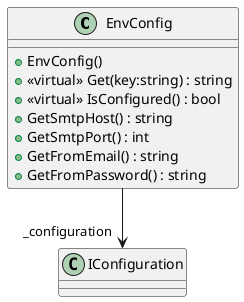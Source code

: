 @startuml
class EnvConfig {
    + EnvConfig()
    + <<virtual>> Get(key:string) : string
    + <<virtual>> IsConfigured() : bool
    + GetSmtpHost() : string
    + GetSmtpPort() : int
    + GetFromEmail() : string
    + GetFromPassword() : string
}
EnvConfig --> "_configuration" IConfiguration
@enduml
